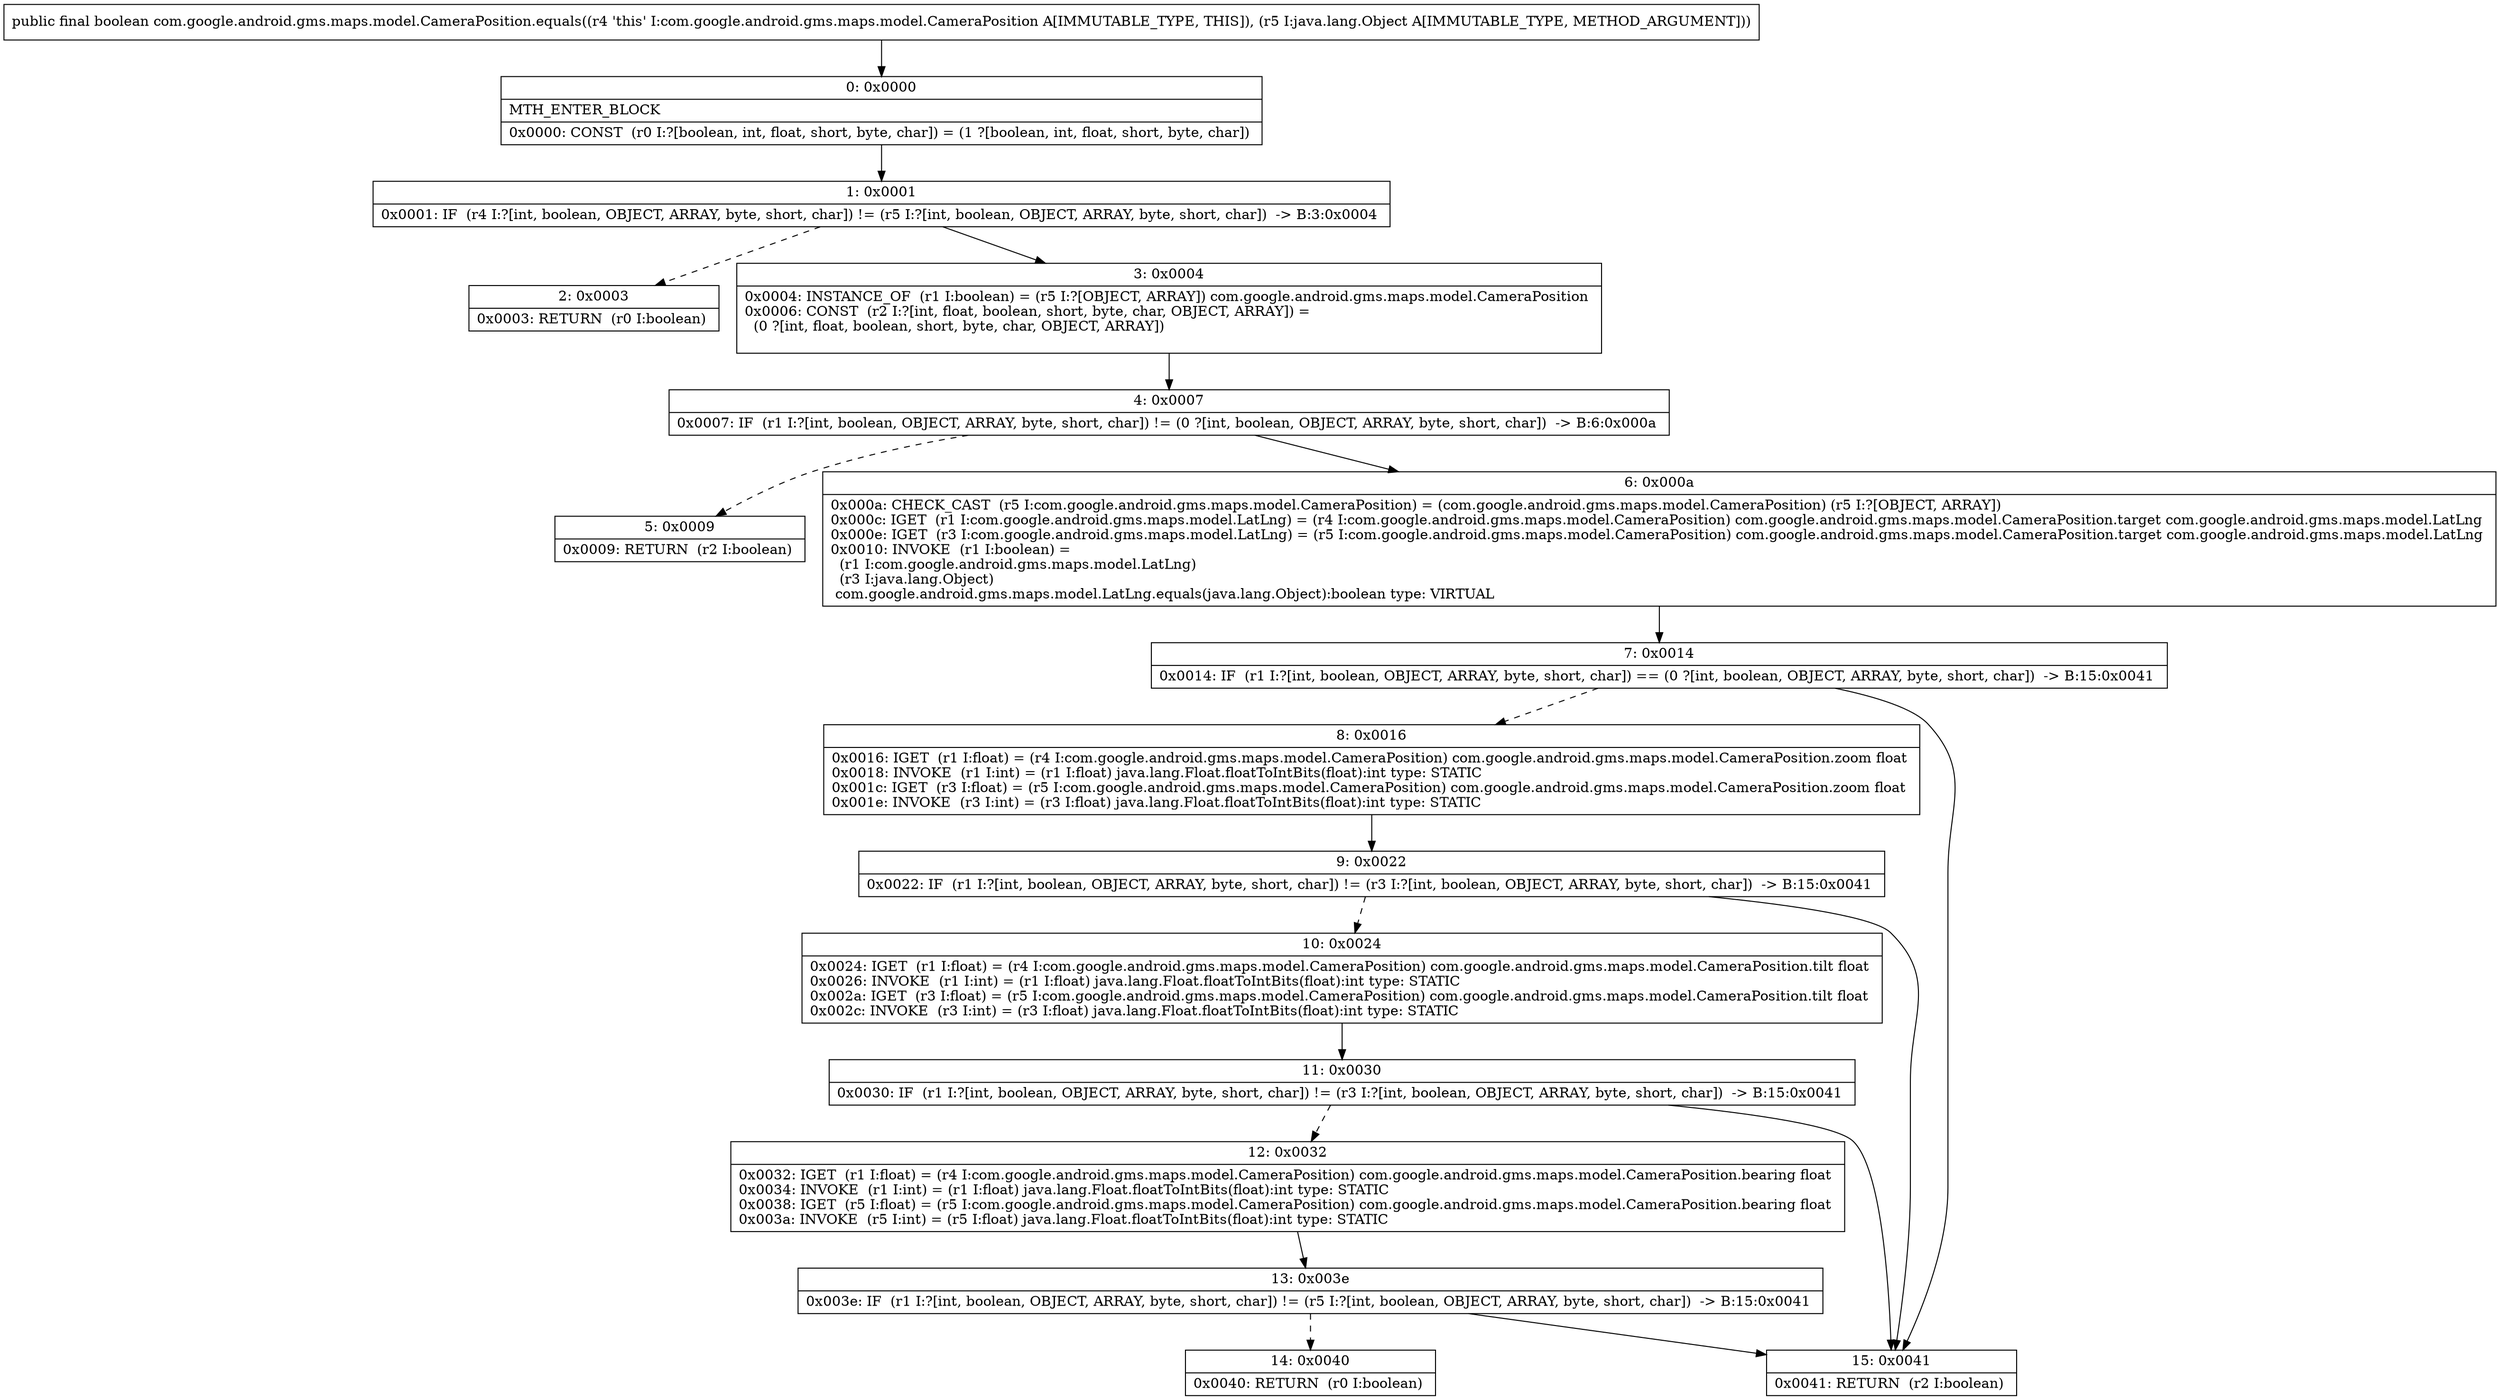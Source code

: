 digraph "CFG forcom.google.android.gms.maps.model.CameraPosition.equals(Ljava\/lang\/Object;)Z" {
Node_0 [shape=record,label="{0\:\ 0x0000|MTH_ENTER_BLOCK\l|0x0000: CONST  (r0 I:?[boolean, int, float, short, byte, char]) = (1 ?[boolean, int, float, short, byte, char]) \l}"];
Node_1 [shape=record,label="{1\:\ 0x0001|0x0001: IF  (r4 I:?[int, boolean, OBJECT, ARRAY, byte, short, char]) != (r5 I:?[int, boolean, OBJECT, ARRAY, byte, short, char])  \-\> B:3:0x0004 \l}"];
Node_2 [shape=record,label="{2\:\ 0x0003|0x0003: RETURN  (r0 I:boolean) \l}"];
Node_3 [shape=record,label="{3\:\ 0x0004|0x0004: INSTANCE_OF  (r1 I:boolean) = (r5 I:?[OBJECT, ARRAY]) com.google.android.gms.maps.model.CameraPosition \l0x0006: CONST  (r2 I:?[int, float, boolean, short, byte, char, OBJECT, ARRAY]) = \l  (0 ?[int, float, boolean, short, byte, char, OBJECT, ARRAY])\l \l}"];
Node_4 [shape=record,label="{4\:\ 0x0007|0x0007: IF  (r1 I:?[int, boolean, OBJECT, ARRAY, byte, short, char]) != (0 ?[int, boolean, OBJECT, ARRAY, byte, short, char])  \-\> B:6:0x000a \l}"];
Node_5 [shape=record,label="{5\:\ 0x0009|0x0009: RETURN  (r2 I:boolean) \l}"];
Node_6 [shape=record,label="{6\:\ 0x000a|0x000a: CHECK_CAST  (r5 I:com.google.android.gms.maps.model.CameraPosition) = (com.google.android.gms.maps.model.CameraPosition) (r5 I:?[OBJECT, ARRAY]) \l0x000c: IGET  (r1 I:com.google.android.gms.maps.model.LatLng) = (r4 I:com.google.android.gms.maps.model.CameraPosition) com.google.android.gms.maps.model.CameraPosition.target com.google.android.gms.maps.model.LatLng \l0x000e: IGET  (r3 I:com.google.android.gms.maps.model.LatLng) = (r5 I:com.google.android.gms.maps.model.CameraPosition) com.google.android.gms.maps.model.CameraPosition.target com.google.android.gms.maps.model.LatLng \l0x0010: INVOKE  (r1 I:boolean) = \l  (r1 I:com.google.android.gms.maps.model.LatLng)\l  (r3 I:java.lang.Object)\l com.google.android.gms.maps.model.LatLng.equals(java.lang.Object):boolean type: VIRTUAL \l}"];
Node_7 [shape=record,label="{7\:\ 0x0014|0x0014: IF  (r1 I:?[int, boolean, OBJECT, ARRAY, byte, short, char]) == (0 ?[int, boolean, OBJECT, ARRAY, byte, short, char])  \-\> B:15:0x0041 \l}"];
Node_8 [shape=record,label="{8\:\ 0x0016|0x0016: IGET  (r1 I:float) = (r4 I:com.google.android.gms.maps.model.CameraPosition) com.google.android.gms.maps.model.CameraPosition.zoom float \l0x0018: INVOKE  (r1 I:int) = (r1 I:float) java.lang.Float.floatToIntBits(float):int type: STATIC \l0x001c: IGET  (r3 I:float) = (r5 I:com.google.android.gms.maps.model.CameraPosition) com.google.android.gms.maps.model.CameraPosition.zoom float \l0x001e: INVOKE  (r3 I:int) = (r3 I:float) java.lang.Float.floatToIntBits(float):int type: STATIC \l}"];
Node_9 [shape=record,label="{9\:\ 0x0022|0x0022: IF  (r1 I:?[int, boolean, OBJECT, ARRAY, byte, short, char]) != (r3 I:?[int, boolean, OBJECT, ARRAY, byte, short, char])  \-\> B:15:0x0041 \l}"];
Node_10 [shape=record,label="{10\:\ 0x0024|0x0024: IGET  (r1 I:float) = (r4 I:com.google.android.gms.maps.model.CameraPosition) com.google.android.gms.maps.model.CameraPosition.tilt float \l0x0026: INVOKE  (r1 I:int) = (r1 I:float) java.lang.Float.floatToIntBits(float):int type: STATIC \l0x002a: IGET  (r3 I:float) = (r5 I:com.google.android.gms.maps.model.CameraPosition) com.google.android.gms.maps.model.CameraPosition.tilt float \l0x002c: INVOKE  (r3 I:int) = (r3 I:float) java.lang.Float.floatToIntBits(float):int type: STATIC \l}"];
Node_11 [shape=record,label="{11\:\ 0x0030|0x0030: IF  (r1 I:?[int, boolean, OBJECT, ARRAY, byte, short, char]) != (r3 I:?[int, boolean, OBJECT, ARRAY, byte, short, char])  \-\> B:15:0x0041 \l}"];
Node_12 [shape=record,label="{12\:\ 0x0032|0x0032: IGET  (r1 I:float) = (r4 I:com.google.android.gms.maps.model.CameraPosition) com.google.android.gms.maps.model.CameraPosition.bearing float \l0x0034: INVOKE  (r1 I:int) = (r1 I:float) java.lang.Float.floatToIntBits(float):int type: STATIC \l0x0038: IGET  (r5 I:float) = (r5 I:com.google.android.gms.maps.model.CameraPosition) com.google.android.gms.maps.model.CameraPosition.bearing float \l0x003a: INVOKE  (r5 I:int) = (r5 I:float) java.lang.Float.floatToIntBits(float):int type: STATIC \l}"];
Node_13 [shape=record,label="{13\:\ 0x003e|0x003e: IF  (r1 I:?[int, boolean, OBJECT, ARRAY, byte, short, char]) != (r5 I:?[int, boolean, OBJECT, ARRAY, byte, short, char])  \-\> B:15:0x0041 \l}"];
Node_14 [shape=record,label="{14\:\ 0x0040|0x0040: RETURN  (r0 I:boolean) \l}"];
Node_15 [shape=record,label="{15\:\ 0x0041|0x0041: RETURN  (r2 I:boolean) \l}"];
MethodNode[shape=record,label="{public final boolean com.google.android.gms.maps.model.CameraPosition.equals((r4 'this' I:com.google.android.gms.maps.model.CameraPosition A[IMMUTABLE_TYPE, THIS]), (r5 I:java.lang.Object A[IMMUTABLE_TYPE, METHOD_ARGUMENT])) }"];
MethodNode -> Node_0;
Node_0 -> Node_1;
Node_1 -> Node_2[style=dashed];
Node_1 -> Node_3;
Node_3 -> Node_4;
Node_4 -> Node_5[style=dashed];
Node_4 -> Node_6;
Node_6 -> Node_7;
Node_7 -> Node_8[style=dashed];
Node_7 -> Node_15;
Node_8 -> Node_9;
Node_9 -> Node_10[style=dashed];
Node_9 -> Node_15;
Node_10 -> Node_11;
Node_11 -> Node_12[style=dashed];
Node_11 -> Node_15;
Node_12 -> Node_13;
Node_13 -> Node_14[style=dashed];
Node_13 -> Node_15;
}

